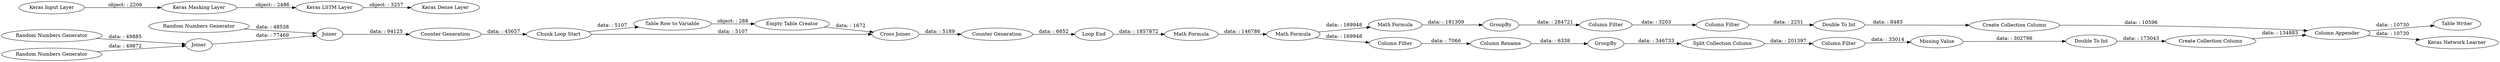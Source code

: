 digraph {
	"1788302572193824860_7" [label=Joiner]
	"1788302572193824860_13" [label="Counter Generation"]
	"1788302572193824860_30" [label="Create Collection Column"]
	"1788302572193824860_31" [label="Create Collection Column"]
	"1788302572193824860_25" [label="Missing Value"]
	"1788302572193824860_22" [label="Math Formula"]
	"1788302572193824860_3" [label="Random Numbers Generator"]
	"1788302572193824860_5" [label="Random Numbers Generator"]
	"1788302572193824860_14" [label="Counter Generation"]
	"1788302572193824860_8" [label="Chunk Loop Start"]
	"1788302572193824860_15" [label="Math Formula"]
	"1788302572193824860_20" [label="Split Collection Column"]
	"1788302572193824860_21" [label="Column Filter"]
	"1788302572193824860_32" [label="Column Filter"]
	"1788302572193824860_18" [label="Column Rename"]
	"1788302572193824860_23" [label=GroupBy]
	"1788302572193824860_10" [label="Empty Table Creator"]
	"1788302572193824860_26" [label="Keras Input Layer"]
	"1788302572193824860_37" [label="Table Writer"]
	"1788302572193824860_35" [label="Double To Int"]
	"1788302572193824860_4" [label="Random Numbers Generator"]
	"1788302572193824860_9" [label="Table Row to Variable"]
	"1788302572193824860_12" [label="Loop End"]
	"1788302572193824860_34" [label="Double To Int"]
	"1788302572193824860_36" [label="Keras Dense Layer"]
	"1788302572193824860_16" [label="Math Formula"]
	"1788302572193824860_27" [label="Keras Masking Layer"]
	"1788302572193824860_19" [label=GroupBy]
	"1788302572193824860_11" [label="Cross Joiner"]
	"1788302572193824860_28" [label="Keras LSTM Layer"]
	"1788302572193824860_17" [label="Column Filter"]
	"1788302572193824860_24" [label="Column Filter"]
	"1788302572193824860_6" [label=Joiner]
	"1788302572193824860_29" [label="Keras Network Learner"]
	"1788302572193824860_33" [label="Column Appender"]
	"1788302572193824860_16" -> "1788302572193824860_17" [label="data: : 169948"]
	"1788302572193824860_17" -> "1788302572193824860_18" [label="data: : 7066"]
	"1788302572193824860_8" -> "1788302572193824860_11" [label="data: : 5107"]
	"1788302572193824860_34" -> "1788302572193824860_30" [label="data: : 173043"]
	"1788302572193824860_9" -> "1788302572193824860_10" [label="object: : 288"]
	"1788302572193824860_4" -> "1788302572193824860_6" [label="data: : 49872"]
	"1788302572193824860_31" -> "1788302572193824860_33" [label="data: : 10596"]
	"1788302572193824860_28" -> "1788302572193824860_36" [label="object: : 3257"]
	"1788302572193824860_18" -> "1788302572193824860_19" [label="data: : 6338"]
	"1788302572193824860_12" -> "1788302572193824860_15" [label="data: : 1857872"]
	"1788302572193824860_15" -> "1788302572193824860_16" [label="data: : 146786"]
	"1788302572193824860_20" -> "1788302572193824860_21" [label="data: : 201397"]
	"1788302572193824860_8" -> "1788302572193824860_9" [label="data: : 5107"]
	"1788302572193824860_14" -> "1788302572193824860_12" [label="data: : 6852"]
	"1788302572193824860_7" -> "1788302572193824860_13" [label="data: : 94125"]
	"1788302572193824860_21" -> "1788302572193824860_25" [label="data: : 33014"]
	"1788302572193824860_22" -> "1788302572193824860_23" [label="data: : 181309"]
	"1788302572193824860_27" -> "1788302572193824860_28" [label="object: : 2486"]
	"1788302572193824860_25" -> "1788302572193824860_34" [label="data: : 302796"]
	"1788302572193824860_13" -> "1788302572193824860_8" [label="data: : 45657"]
	"1788302572193824860_11" -> "1788302572193824860_14" [label="data: : 5189"]
	"1788302572193824860_33" -> "1788302572193824860_37" [label="data: : 10730"]
	"1788302572193824860_35" -> "1788302572193824860_31" [label="data: : 8483"]
	"1788302572193824860_33" -> "1788302572193824860_29" [label="data: : 10730"]
	"1788302572193824860_16" -> "1788302572193824860_22" [label="data: : 169948"]
	"1788302572193824860_5" -> "1788302572193824860_7" [label="data: : 48538"]
	"1788302572193824860_10" -> "1788302572193824860_11" [label="data: : 1672"]
	"1788302572193824860_30" -> "1788302572193824860_33" [label="data: : 134883"]
	"1788302572193824860_19" -> "1788302572193824860_20" [label="data: : 346733"]
	"1788302572193824860_3" -> "1788302572193824860_6" [label="data: : 49885"]
	"1788302572193824860_23" -> "1788302572193824860_24" [label="data: : 284721"]
	"1788302572193824860_24" -> "1788302572193824860_32" [label="data: : 3203"]
	"1788302572193824860_6" -> "1788302572193824860_7" [label="data: : 77469"]
	"1788302572193824860_32" -> "1788302572193824860_35" [label="data: : 2251"]
	"1788302572193824860_26" -> "1788302572193824860_27" [label="object: : 2206"]
	rankdir=LR
}
